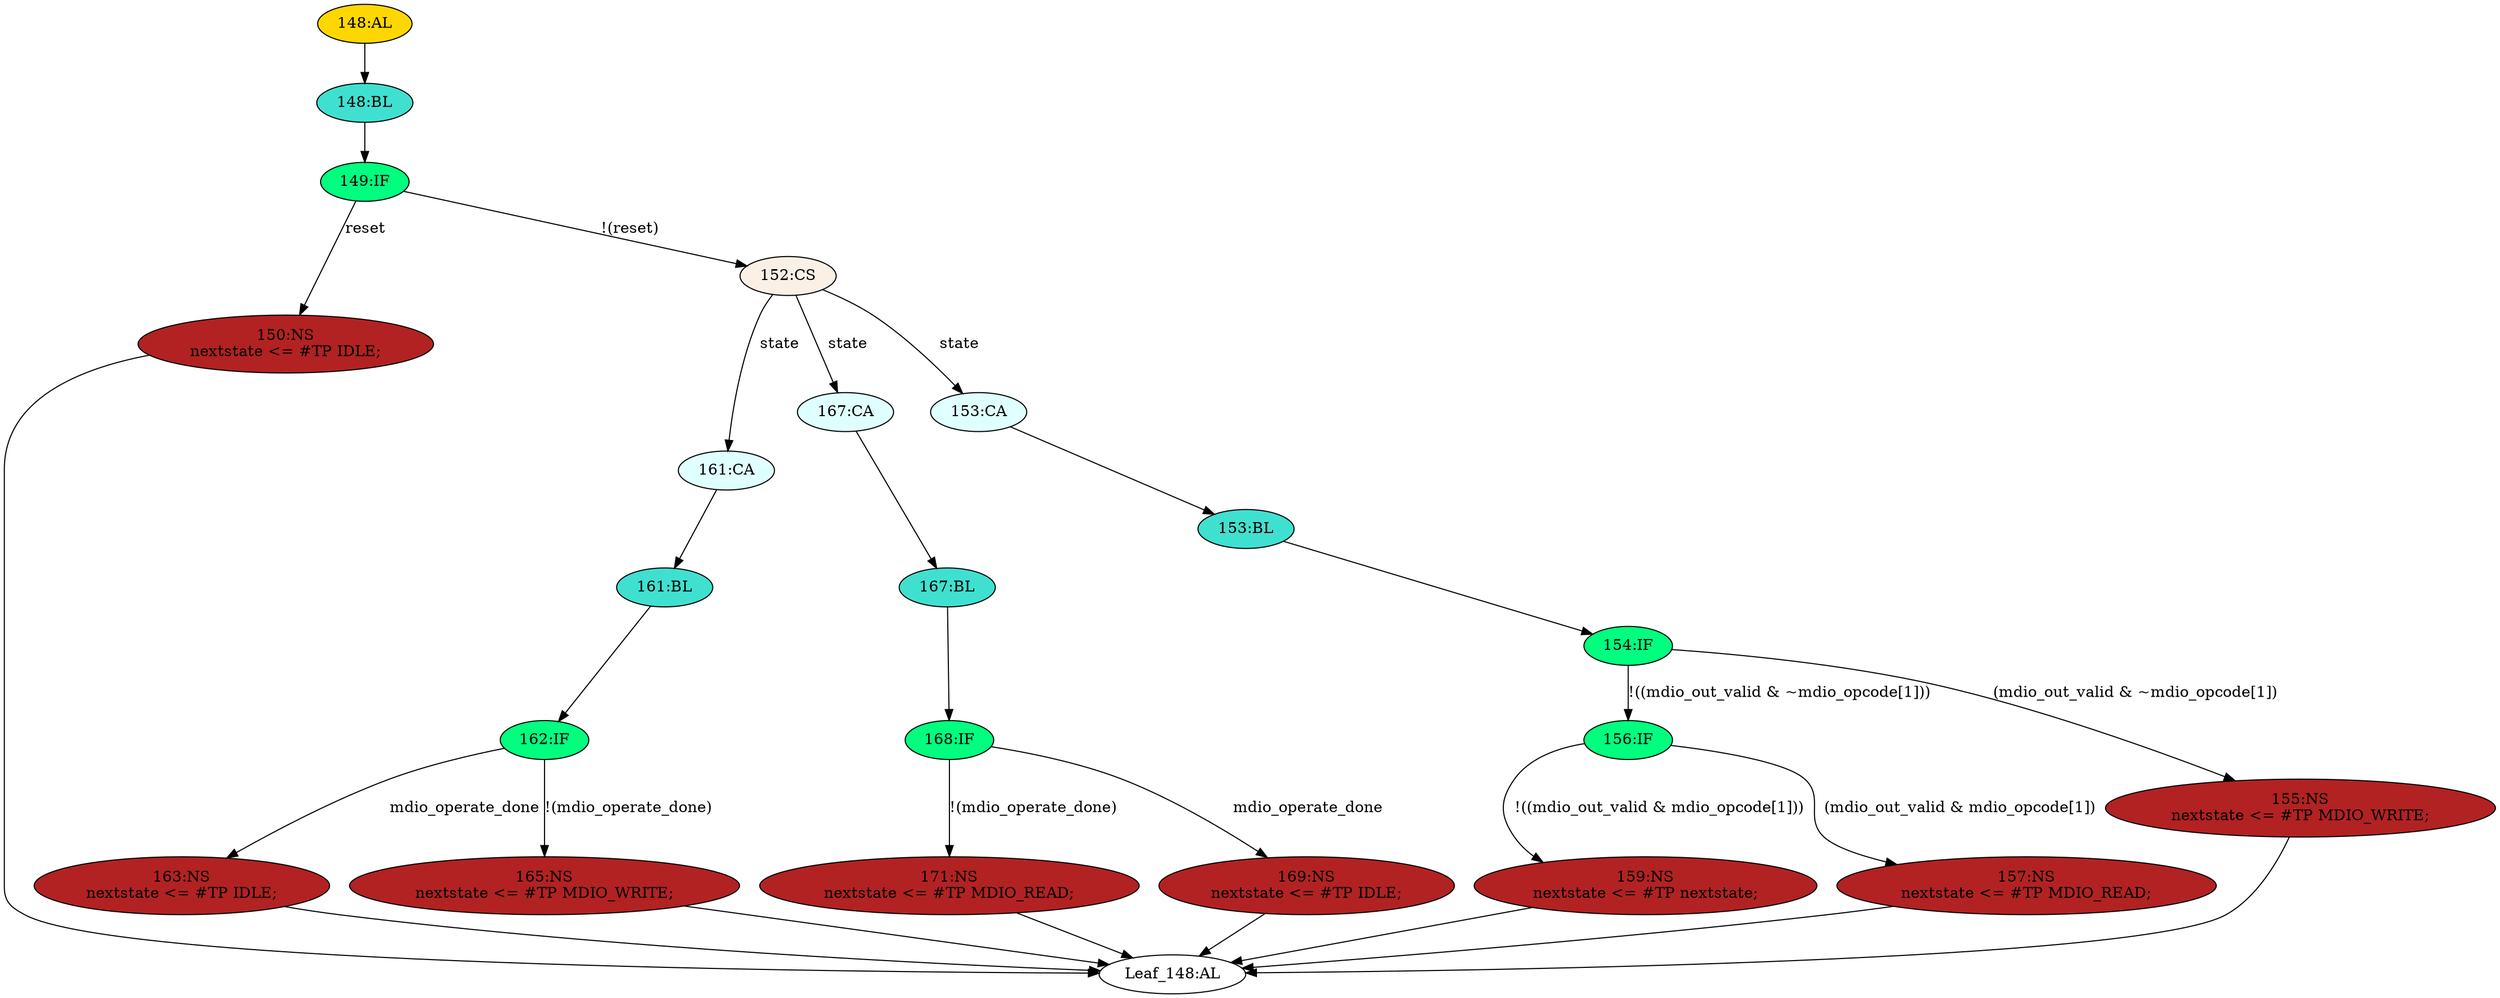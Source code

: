 strict digraph "" {
	node [label="\N"];
	"171:NS"	 [ast="<pyverilog.vparser.ast.NonblockingSubstitution object at 0x7f25c92d3050>",
		fillcolor=firebrick,
		label="171:NS
nextstate <= #TP MDIO_READ;",
		statements="[<pyverilog.vparser.ast.NonblockingSubstitution object at 0x7f25c92d3050>]",
		style=filled,
		typ=NonblockingSubstitution];
	"Leaf_148:AL"	 [def_var="['nextstate']",
		label="Leaf_148:AL"];
	"171:NS" -> "Leaf_148:AL"	 [cond="[]",
		lineno=None];
	"154:IF"	 [ast="<pyverilog.vparser.ast.IfStatement object at 0x7f25c92d3dd0>",
		fillcolor=springgreen,
		label="154:IF",
		statements="[]",
		style=filled,
		typ=IfStatement];
	"156:IF"	 [ast="<pyverilog.vparser.ast.IfStatement object at 0x7f25c92d3e50>",
		fillcolor=springgreen,
		label="156:IF",
		statements="[]",
		style=filled,
		typ=IfStatement];
	"154:IF" -> "156:IF"	 [cond="['mdio_out_valid', 'mdio_opcode']",
		label="!((mdio_out_valid & ~mdio_opcode[1]))",
		lineno=154];
	"155:NS"	 [ast="<pyverilog.vparser.ast.NonblockingSubstitution object at 0x7f25c92dd410>",
		fillcolor=firebrick,
		label="155:NS
nextstate <= #TP MDIO_WRITE;",
		statements="[<pyverilog.vparser.ast.NonblockingSubstitution object at 0x7f25c92dd410>]",
		style=filled,
		typ=NonblockingSubstitution];
	"154:IF" -> "155:NS"	 [cond="['mdio_out_valid', 'mdio_opcode']",
		label="(mdio_out_valid & ~mdio_opcode[1])",
		lineno=154];
	"163:NS"	 [ast="<pyverilog.vparser.ast.NonblockingSubstitution object at 0x7f25c92dd790>",
		fillcolor=firebrick,
		label="163:NS
nextstate <= #TP IDLE;",
		statements="[<pyverilog.vparser.ast.NonblockingSubstitution object at 0x7f25c92dd790>]",
		style=filled,
		typ=NonblockingSubstitution];
	"163:NS" -> "Leaf_148:AL"	 [cond="[]",
		lineno=None];
	"168:IF"	 [ast="<pyverilog.vparser.ast.IfStatement object at 0x7f25c92dd950>",
		fillcolor=springgreen,
		label="168:IF",
		statements="[]",
		style=filled,
		typ=IfStatement];
	"168:IF" -> "171:NS"	 [cond="['mdio_operate_done']",
		label="!(mdio_operate_done)",
		lineno=168];
	"169:NS"	 [ast="<pyverilog.vparser.ast.NonblockingSubstitution object at 0x7f25c92dd990>",
		fillcolor=firebrick,
		label="169:NS
nextstate <= #TP IDLE;",
		statements="[<pyverilog.vparser.ast.NonblockingSubstitution object at 0x7f25c92dd990>]",
		style=filled,
		typ=NonblockingSubstitution];
	"168:IF" -> "169:NS"	 [cond="['mdio_operate_done']",
		label=mdio_operate_done,
		lineno=168];
	"165:NS"	 [ast="<pyverilog.vparser.ast.NonblockingSubstitution object at 0x7f25c92ddbd0>",
		fillcolor=firebrick,
		label="165:NS
nextstate <= #TP MDIO_WRITE;",
		statements="[<pyverilog.vparser.ast.NonblockingSubstitution object at 0x7f25c92ddbd0>]",
		style=filled,
		typ=NonblockingSubstitution];
	"165:NS" -> "Leaf_148:AL"	 [cond="[]",
		lineno=None];
	"153:BL"	 [ast="<pyverilog.vparser.ast.Block object at 0x7f25c92ddd90>",
		fillcolor=turquoise,
		label="153:BL",
		statements="[]",
		style=filled,
		typ=Block];
	"153:BL" -> "154:IF"	 [cond="[]",
		lineno=None];
	"162:IF"	 [ast="<pyverilog.vparser.ast.IfStatement object at 0x7f25c92dddd0>",
		fillcolor=springgreen,
		label="162:IF",
		statements="[]",
		style=filled,
		typ=IfStatement];
	"162:IF" -> "163:NS"	 [cond="['mdio_operate_done']",
		label=mdio_operate_done,
		lineno=162];
	"162:IF" -> "165:NS"	 [cond="['mdio_operate_done']",
		label="!(mdio_operate_done)",
		lineno=162];
	"161:BL"	 [ast="<pyverilog.vparser.ast.Block object at 0x7f25c92dde90>",
		fillcolor=turquoise,
		label="161:BL",
		statements="[]",
		style=filled,
		typ=Block];
	"161:BL" -> "162:IF"	 [cond="[]",
		lineno=None];
	"148:AL"	 [ast="<pyverilog.vparser.ast.Always object at 0x7f25c92dded0>",
		clk_sens=False,
		fillcolor=gold,
		label="148:AL",
		sens="['state', 'mdio_out_valid', 'mdio_opcode', 'mdio_operate_done', 'reset']",
		statements="[]",
		style=filled,
		typ=Always,
		use_var="['reset', 'mdio_opcode', 'mdio_operate_done', 'mdio_out_valid', 'nextstate', 'state']"];
	"148:BL"	 [ast="<pyverilog.vparser.ast.Block object at 0x7f25c92e3310>",
		fillcolor=turquoise,
		label="148:BL",
		statements="[]",
		style=filled,
		typ=Block];
	"148:AL" -> "148:BL"	 [cond="[]",
		lineno=None];
	"167:BL"	 [ast="<pyverilog.vparser.ast.Block object at 0x7f25c92e3550>",
		fillcolor=turquoise,
		label="167:BL",
		statements="[]",
		style=filled,
		typ=Block];
	"167:BL" -> "168:IF"	 [cond="[]",
		lineno=None];
	"150:NS"	 [ast="<pyverilog.vparser.ast.NonblockingSubstitution object at 0x7f25c92e3590>",
		fillcolor=firebrick,
		label="150:NS
nextstate <= #TP IDLE;",
		statements="[<pyverilog.vparser.ast.NonblockingSubstitution object at 0x7f25c92e3590>]",
		style=filled,
		typ=NonblockingSubstitution];
	"150:NS" -> "Leaf_148:AL"	 [cond="[]",
		lineno=None];
	"159:NS"	 [ast="<pyverilog.vparser.ast.NonblockingSubstitution object at 0x7f25c92d3e90>",
		fillcolor=firebrick,
		label="159:NS
nextstate <= #TP nextstate;",
		statements="[<pyverilog.vparser.ast.NonblockingSubstitution object at 0x7f25c92d3e90>]",
		style=filled,
		typ=NonblockingSubstitution];
	"156:IF" -> "159:NS"	 [cond="['mdio_out_valid', 'mdio_opcode']",
		label="!((mdio_out_valid & mdio_opcode[1]))",
		lineno=156];
	"157:NS"	 [ast="<pyverilog.vparser.ast.NonblockingSubstitution object at 0x7f25c92dd0d0>",
		fillcolor=firebrick,
		label="157:NS
nextstate <= #TP MDIO_READ;",
		statements="[<pyverilog.vparser.ast.NonblockingSubstitution object at 0x7f25c92dd0d0>]",
		style=filled,
		typ=NonblockingSubstitution];
	"156:IF" -> "157:NS"	 [cond="['mdio_out_valid', 'mdio_opcode']",
		label="(mdio_out_valid & mdio_opcode[1])",
		lineno=156];
	"159:NS" -> "Leaf_148:AL"	 [cond="[]",
		lineno=None];
	"155:NS" -> "Leaf_148:AL"	 [cond="[]",
		lineno=None];
	"157:NS" -> "Leaf_148:AL"	 [cond="[]",
		lineno=None];
	"169:NS" -> "Leaf_148:AL"	 [cond="[]",
		lineno=None];
	"152:CS"	 [ast="<pyverilog.vparser.ast.CaseStatement object at 0x7f25c92e3390>",
		fillcolor=linen,
		label="152:CS",
		statements="[]",
		style=filled,
		typ=CaseStatement];
	"161:CA"	 [ast="<pyverilog.vparser.ast.Case object at 0x7f25c92e3450>",
		fillcolor=lightcyan,
		label="161:CA",
		statements="[]",
		style=filled,
		typ=Case];
	"152:CS" -> "161:CA"	 [cond="['state']",
		label=state,
		lineno=152];
	"167:CA"	 [ast="<pyverilog.vparser.ast.Case object at 0x7f25c92e34d0>",
		fillcolor=lightcyan,
		label="167:CA",
		statements="[]",
		style=filled,
		typ=Case];
	"152:CS" -> "167:CA"	 [cond="['state']",
		label=state,
		lineno=152];
	"153:CA"	 [ast="<pyverilog.vparser.ast.Case object at 0x7f25c92d0e10>",
		fillcolor=lightcyan,
		label="153:CA",
		statements="[]",
		style=filled,
		typ=Case];
	"152:CS" -> "153:CA"	 [cond="['state']",
		label=state,
		lineno=152];
	"161:CA" -> "161:BL"	 [cond="[]",
		lineno=None];
	"149:IF"	 [ast="<pyverilog.vparser.ast.IfStatement object at 0x7f25c92e3350>",
		fillcolor=springgreen,
		label="149:IF",
		statements="[]",
		style=filled,
		typ=IfStatement];
	"148:BL" -> "149:IF"	 [cond="[]",
		lineno=None];
	"167:CA" -> "167:BL"	 [cond="[]",
		lineno=None];
	"149:IF" -> "150:NS"	 [cond="['reset']",
		label=reset,
		lineno=149];
	"149:IF" -> "152:CS"	 [cond="['reset']",
		label="!(reset)",
		lineno=149];
	"153:CA" -> "153:BL"	 [cond="[]",
		lineno=None];
}
